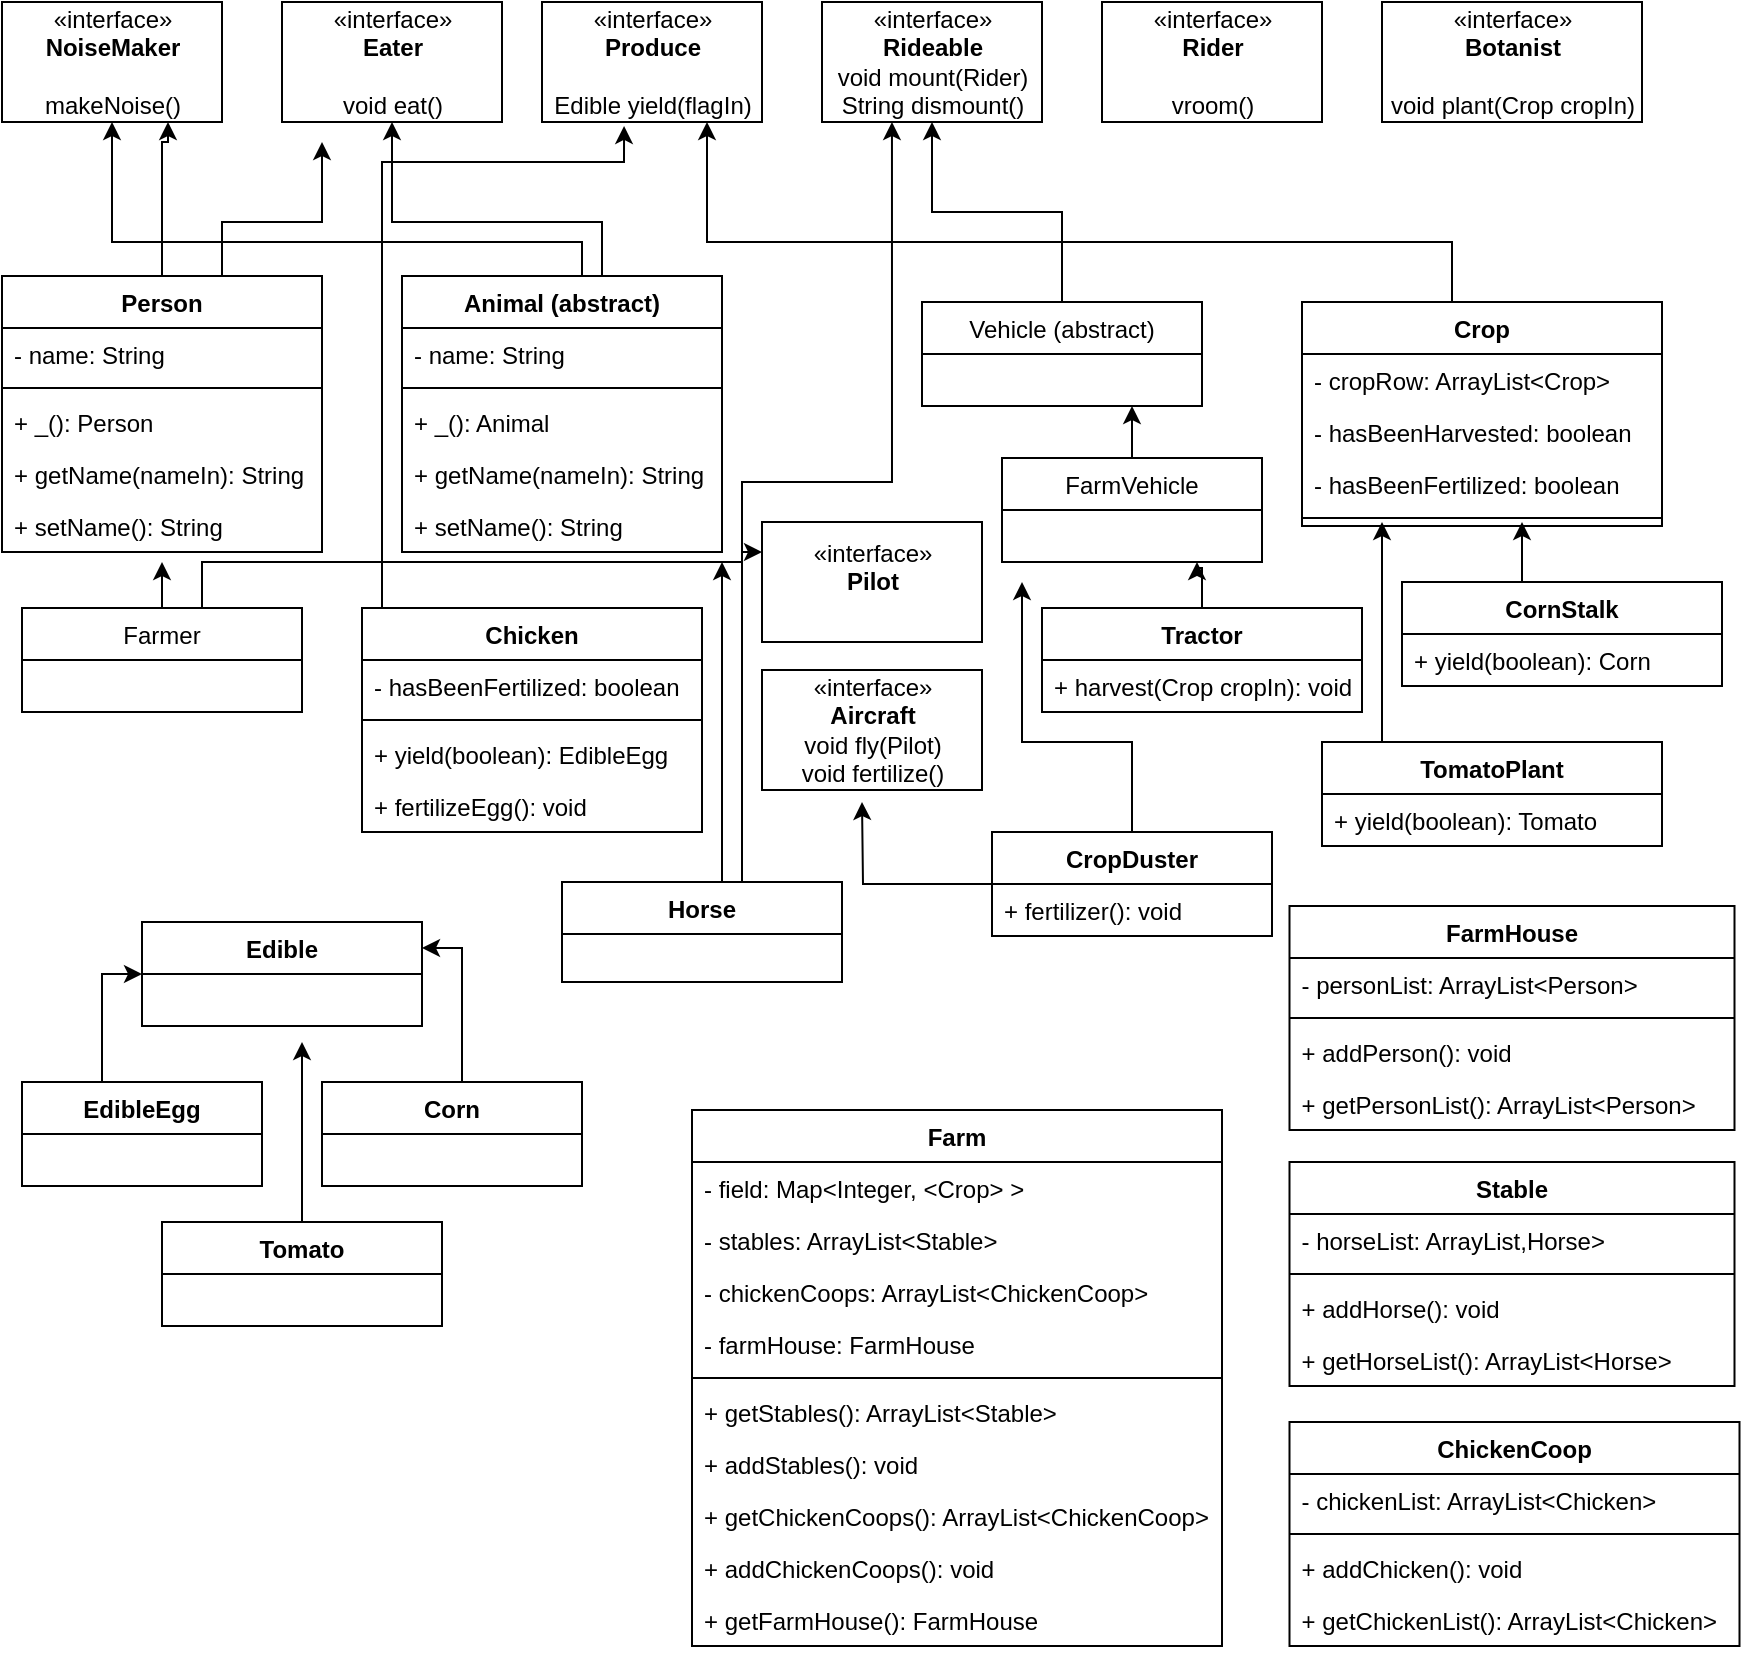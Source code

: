 <mxfile version="13.9.9" type="device"><diagram id="0Mg_Lza8tiO-wCls5TtO" name="Page-1"><mxGraphModel dx="1092" dy="494" grid="1" gridSize="10" guides="1" tooltips="1" connect="1" arrows="1" fold="1" page="1" pageScale="1" pageWidth="1100" pageHeight="850" math="0" shadow="0"><root><mxCell id="0"/><mxCell id="1" parent="0"/><mxCell id="b4pGJLB0ckjW3BiLZAQi-1" value="«interface»&lt;br&gt;&lt;b&gt;NoiseMaker&lt;/b&gt;&lt;br&gt;&lt;br&gt;makeNoise()" style="html=1;" parent="1" vertex="1"><mxGeometry x="20" y="10" width="110" height="60" as="geometry"/></mxCell><mxCell id="b4pGJLB0ckjW3BiLZAQi-2" value="«interface»&lt;br&gt;&lt;b&gt;Eater&lt;/b&gt;&lt;br&gt;&lt;br&gt;void eat()" style="html=1;" parent="1" vertex="1"><mxGeometry x="160" y="10" width="110" height="60" as="geometry"/></mxCell><mxCell id="b4pGJLB0ckjW3BiLZAQi-3" value="«interface»&lt;br&gt;&lt;b&gt;Produce&lt;/b&gt;&lt;br&gt;&lt;br&gt;Edible yield(flagIn)" style="html=1;" parent="1" vertex="1"><mxGeometry x="290" y="10" width="110" height="60" as="geometry"/></mxCell><mxCell id="b4pGJLB0ckjW3BiLZAQi-4" value="«interface»&lt;br&gt;&lt;b&gt;Rideable&lt;/b&gt;&lt;br&gt;void mount(Rider)&lt;br&gt;String dismount()" style="html=1;" parent="1" vertex="1"><mxGeometry x="430" y="10" width="110" height="60" as="geometry"/></mxCell><mxCell id="b4pGJLB0ckjW3BiLZAQi-5" value="«interface»&lt;br&gt;&lt;b&gt;Rider&lt;/b&gt;&lt;br&gt;&lt;br&gt;vroom()" style="html=1;" parent="1" vertex="1"><mxGeometry x="570" y="10" width="110" height="60" as="geometry"/></mxCell><mxCell id="b4pGJLB0ckjW3BiLZAQi-6" value="«interface»&lt;br&gt;&lt;b&gt;Botanist&lt;/b&gt;&lt;br&gt;&lt;br&gt;void plant(Crop cropIn)" style="html=1;" parent="1" vertex="1"><mxGeometry x="710" y="10" width="130" height="60" as="geometry"/></mxCell><mxCell id="b4pGJLB0ckjW3BiLZAQi-7" value="«interface»&lt;br&gt;&lt;b&gt;Aircraft&lt;/b&gt;&lt;br&gt;void fly(Pilot)&lt;br&gt;void fertilize()" style="html=1;" parent="1" vertex="1"><mxGeometry x="400" y="344" width="110" height="60" as="geometry"/></mxCell><mxCell id="b4pGJLB0ckjW3BiLZAQi-20" style="edgeStyle=orthogonalEdgeStyle;rounded=0;orthogonalLoop=1;jettySize=auto;html=1;" parent="1" edge="1"><mxGeometry relative="1" as="geometry"><mxPoint x="100" y="160" as="sourcePoint"/><mxPoint x="103" y="70" as="targetPoint"/><Array as="points"><mxPoint x="100" y="80"/><mxPoint x="103" y="80"/></Array></mxGeometry></mxCell><mxCell id="b4pGJLB0ckjW3BiLZAQi-96" style="edgeStyle=orthogonalEdgeStyle;rounded=0;orthogonalLoop=1;jettySize=auto;html=1;" parent="1" edge="1"><mxGeometry relative="1" as="geometry"><mxPoint x="180" y="80" as="targetPoint"/><Array as="points"><mxPoint x="130" y="120"/><mxPoint x="180" y="120"/></Array><mxPoint x="130" y="160" as="sourcePoint"/></mxGeometry></mxCell><mxCell id="b4pGJLB0ckjW3BiLZAQi-22" style="edgeStyle=orthogonalEdgeStyle;rounded=0;orthogonalLoop=1;jettySize=auto;html=1;exitX=0.5;exitY=0;exitDx=0;exitDy=0;" parent="1" target="b4pGJLB0ckjW3BiLZAQi-1" edge="1"><mxGeometry relative="1" as="geometry"><Array as="points"><mxPoint x="310" y="160"/><mxPoint x="310" y="130"/><mxPoint x="75" y="130"/></Array><mxPoint x="330" y="160" as="sourcePoint"/></mxGeometry></mxCell><mxCell id="b4pGJLB0ckjW3BiLZAQi-24" style="edgeStyle=orthogonalEdgeStyle;rounded=0;orthogonalLoop=1;jettySize=auto;html=1;entryX=0.5;entryY=1;entryDx=0;entryDy=0;" parent="1" source="b4pGJLB0ckjW3BiLZAQi-16" target="b4pGJLB0ckjW3BiLZAQi-4" edge="1"><mxGeometry relative="1" as="geometry"/></mxCell><mxCell id="b4pGJLB0ckjW3BiLZAQi-16" value="Vehicle (abstract)" style="swimlane;fontStyle=0;childLayout=stackLayout;horizontal=1;startSize=26;fillColor=none;horizontalStack=0;resizeParent=1;resizeParentMax=0;resizeLast=0;collapsible=1;marginBottom=0;" parent="1" vertex="1"><mxGeometry x="480" y="160" width="140" height="52" as="geometry"/></mxCell><mxCell id="4EZ-GAXbyFHHkjE69YMU-43" style="edgeStyle=orthogonalEdgeStyle;rounded=0;orthogonalLoop=1;jettySize=auto;html=1;entryX=0;entryY=0.25;entryDx=0;entryDy=0;" parent="1" source="b4pGJLB0ckjW3BiLZAQi-25" target="WfOGPyc60SzLyAlYB2AX-4" edge="1"><mxGeometry relative="1" as="geometry"><Array as="points"><mxPoint x="120" y="290"/><mxPoint x="390" y="290"/><mxPoint x="390" y="285"/></Array></mxGeometry></mxCell><mxCell id="4EZ-GAXbyFHHkjE69YMU-51" style="edgeStyle=orthogonalEdgeStyle;rounded=0;orthogonalLoop=1;jettySize=auto;html=1;" parent="1" source="b4pGJLB0ckjW3BiLZAQi-25" edge="1"><mxGeometry relative="1" as="geometry"><mxPoint x="100" y="290" as="targetPoint"/></mxGeometry></mxCell><mxCell id="b4pGJLB0ckjW3BiLZAQi-25" value="Farmer" style="swimlane;fontStyle=0;childLayout=stackLayout;horizontal=1;startSize=26;fillColor=none;horizontalStack=0;resizeParent=1;resizeParentMax=0;resizeLast=0;collapsible=1;marginBottom=0;" parent="1" vertex="1"><mxGeometry x="30" y="313" width="140" height="52" as="geometry"/></mxCell><mxCell id="b4pGJLB0ckjW3BiLZAQi-76" style="edgeStyle=orthogonalEdgeStyle;rounded=0;orthogonalLoop=1;jettySize=auto;html=1;entryX=0.318;entryY=1;entryDx=0;entryDy=0;entryPerimeter=0;" parent="1" source="b4pGJLB0ckjW3BiLZAQi-34" target="b4pGJLB0ckjW3BiLZAQi-4" edge="1"><mxGeometry relative="1" as="geometry"><Array as="points"><mxPoint x="390" y="250"/><mxPoint x="465" y="250"/></Array></mxGeometry></mxCell><mxCell id="4EZ-GAXbyFHHkjE69YMU-42" style="edgeStyle=orthogonalEdgeStyle;rounded=0;orthogonalLoop=1;jettySize=auto;html=1;" parent="1" source="b4pGJLB0ckjW3BiLZAQi-34" edge="1"><mxGeometry relative="1" as="geometry"><mxPoint x="380" y="290" as="targetPoint"/><Array as="points"><mxPoint x="380" y="290"/></Array></mxGeometry></mxCell><mxCell id="b4pGJLB0ckjW3BiLZAQi-34" value="Horse" style="swimlane;fontStyle=1;childLayout=stackLayout;horizontal=1;startSize=26;fillColor=none;horizontalStack=0;resizeParent=1;resizeParentMax=0;resizeLast=0;collapsible=1;marginBottom=0;" parent="1" vertex="1"><mxGeometry x="300" y="450" width="140" height="50" as="geometry"/></mxCell><mxCell id="WfOGPyc60SzLyAlYB2AX-39" style="edgeStyle=orthogonalEdgeStyle;rounded=0;orthogonalLoop=1;jettySize=auto;html=1;entryX=0.75;entryY=1;entryDx=0;entryDy=0;" parent="1" source="b4pGJLB0ckjW3BiLZAQi-40" target="b4pGJLB0ckjW3BiLZAQi-16" edge="1"><mxGeometry relative="1" as="geometry"/></mxCell><mxCell id="b4pGJLB0ckjW3BiLZAQi-40" value="FarmVehicle" style="swimlane;fontStyle=0;childLayout=stackLayout;horizontal=1;startSize=26;fillColor=none;horizontalStack=0;resizeParent=1;resizeParentMax=0;resizeLast=0;collapsible=1;marginBottom=0;" parent="1" vertex="1"><mxGeometry x="520" y="238" width="130" height="52" as="geometry"/></mxCell><mxCell id="WfOGPyc60SzLyAlYB2AX-94" style="edgeStyle=orthogonalEdgeStyle;rounded=0;orthogonalLoop=1;jettySize=auto;html=1;entryX=0.75;entryY=1;entryDx=0;entryDy=0;" parent="1" source="b4pGJLB0ckjW3BiLZAQi-45" target="b4pGJLB0ckjW3BiLZAQi-40" edge="1"><mxGeometry relative="1" as="geometry"/></mxCell><mxCell id="b4pGJLB0ckjW3BiLZAQi-45" value="Tractor" style="swimlane;fontStyle=1;childLayout=stackLayout;horizontal=1;startSize=26;fillColor=none;horizontalStack=0;resizeParent=1;resizeParentMax=0;resizeLast=0;collapsible=1;marginBottom=0;" parent="1" vertex="1"><mxGeometry x="540" y="313" width="160" height="52" as="geometry"/></mxCell><mxCell id="b4pGJLB0ckjW3BiLZAQi-47" value="+ harvest(Crop cropIn): void" style="text;strokeColor=none;fillColor=none;align=left;verticalAlign=top;spacingLeft=4;spacingRight=4;overflow=hidden;rotatable=0;points=[[0,0.5],[1,0.5]];portConstraint=eastwest;" parent="b4pGJLB0ckjW3BiLZAQi-45" vertex="1"><mxGeometry y="26" width="160" height="26" as="geometry"/></mxCell><mxCell id="WfOGPyc60SzLyAlYB2AX-6" style="edgeStyle=orthogonalEdgeStyle;rounded=0;orthogonalLoop=1;jettySize=auto;html=1;" parent="1" source="b4pGJLB0ckjW3BiLZAQi-49" edge="1"><mxGeometry relative="1" as="geometry"><mxPoint x="450" y="410" as="targetPoint"/></mxGeometry></mxCell><mxCell id="WfOGPyc60SzLyAlYB2AX-93" style="edgeStyle=orthogonalEdgeStyle;rounded=0;orthogonalLoop=1;jettySize=auto;html=1;" parent="1" source="b4pGJLB0ckjW3BiLZAQi-49" edge="1"><mxGeometry relative="1" as="geometry"><mxPoint x="530" y="300" as="targetPoint"/><Array as="points"><mxPoint x="585" y="380"/><mxPoint x="530" y="380"/></Array></mxGeometry></mxCell><mxCell id="b4pGJLB0ckjW3BiLZAQi-49" value="CropDuster" style="swimlane;fontStyle=1;childLayout=stackLayout;horizontal=1;startSize=26;fillColor=none;horizontalStack=0;resizeParent=1;resizeParentMax=0;resizeLast=0;collapsible=1;marginBottom=0;" parent="1" vertex="1"><mxGeometry x="515" y="425" width="140" height="52" as="geometry"/></mxCell><mxCell id="b4pGJLB0ckjW3BiLZAQi-51" value="+ fertilizer(): void" style="text;strokeColor=none;fillColor=none;align=left;verticalAlign=top;spacingLeft=4;spacingRight=4;overflow=hidden;rotatable=0;points=[[0,0.5],[1,0.5]];portConstraint=eastwest;" parent="b4pGJLB0ckjW3BiLZAQi-49" vertex="1"><mxGeometry y="26" width="140" height="26" as="geometry"/></mxCell><mxCell id="b4pGJLB0ckjW3BiLZAQi-88" style="edgeStyle=orthogonalEdgeStyle;rounded=0;orthogonalLoop=1;jettySize=auto;html=1;entryX=0.75;entryY=1;entryDx=0;entryDy=0;" parent="1" target="b4pGJLB0ckjW3BiLZAQi-3" edge="1"><mxGeometry relative="1" as="geometry"><Array as="points"><mxPoint x="745" y="130"/><mxPoint x="373" y="130"/></Array><mxPoint x="745" y="160" as="sourcePoint"/></mxGeometry></mxCell><mxCell id="b4pGJLB0ckjW3BiLZAQi-95" style="edgeStyle=orthogonalEdgeStyle;rounded=0;orthogonalLoop=1;jettySize=auto;html=1;" parent="1" source="b4pGJLB0ckjW3BiLZAQi-60" edge="1"><mxGeometry relative="1" as="geometry"><mxPoint x="780" y="270" as="targetPoint"/><Array as="points"><mxPoint x="780" y="290"/><mxPoint x="780" y="290"/></Array></mxGeometry></mxCell><mxCell id="b4pGJLB0ckjW3BiLZAQi-60" value="CornStalk" style="swimlane;fontStyle=1;childLayout=stackLayout;horizontal=1;startSize=26;fillColor=none;horizontalStack=0;resizeParent=1;resizeParentMax=0;resizeLast=0;collapsible=1;marginBottom=0;" parent="1" vertex="1"><mxGeometry x="720" y="300" width="160" height="52" as="geometry"/></mxCell><mxCell id="b4pGJLB0ckjW3BiLZAQi-63" value="+ yield(boolean): Corn" style="text;strokeColor=none;fillColor=none;align=left;verticalAlign=top;spacingLeft=4;spacingRight=4;overflow=hidden;rotatable=0;points=[[0,0.5],[1,0.5]];portConstraint=eastwest;" parent="b4pGJLB0ckjW3BiLZAQi-60" vertex="1"><mxGeometry y="26" width="160" height="26" as="geometry"/></mxCell><mxCell id="WfOGPyc60SzLyAlYB2AX-43" style="edgeStyle=orthogonalEdgeStyle;rounded=0;orthogonalLoop=1;jettySize=auto;html=1;" parent="1" source="b4pGJLB0ckjW3BiLZAQi-64" edge="1"><mxGeometry relative="1" as="geometry"><mxPoint x="710" y="270" as="targetPoint"/><Array as="points"><mxPoint x="710" y="360"/><mxPoint x="710" y="360"/></Array></mxGeometry></mxCell><mxCell id="b4pGJLB0ckjW3BiLZAQi-64" value="TomatoPlant" style="swimlane;fontStyle=1;childLayout=stackLayout;horizontal=1;startSize=26;fillColor=none;horizontalStack=0;resizeParent=1;resizeParentMax=0;resizeLast=0;collapsible=1;marginBottom=0;" parent="1" vertex="1"><mxGeometry x="680" y="380" width="170" height="52" as="geometry"/></mxCell><mxCell id="b4pGJLB0ckjW3BiLZAQi-67" value="+ yield(boolean): Tomato" style="text;strokeColor=none;fillColor=none;align=left;verticalAlign=top;spacingLeft=4;spacingRight=4;overflow=hidden;rotatable=0;points=[[0,0.5],[1,0.5]];portConstraint=eastwest;" parent="b4pGJLB0ckjW3BiLZAQi-64" vertex="1"><mxGeometry y="26" width="170" height="26" as="geometry"/></mxCell><mxCell id="WfOGPyc60SzLyAlYB2AX-4" value="«interface»&lt;br&gt;&lt;b&gt;Pilot&lt;br&gt;&lt;/b&gt;&lt;br&gt;" style="html=1;" parent="1" vertex="1"><mxGeometry x="400" y="270" width="110" height="60" as="geometry"/></mxCell><mxCell id="WfOGPyc60SzLyAlYB2AX-18" value="Edible" style="swimlane;fontStyle=1;childLayout=stackLayout;horizontal=1;startSize=26;fillColor=none;horizontalStack=0;resizeParent=1;resizeParentMax=0;resizeLast=0;collapsible=1;marginBottom=0;" parent="1" vertex="1"><mxGeometry x="90" y="470" width="140" height="52" as="geometry"/></mxCell><mxCell id="WfOGPyc60SzLyAlYB2AX-47" style="edgeStyle=orthogonalEdgeStyle;rounded=0;orthogonalLoop=1;jettySize=auto;html=1;entryX=0;entryY=0.5;entryDx=0;entryDy=0;" parent="1" source="WfOGPyc60SzLyAlYB2AX-22" target="WfOGPyc60SzLyAlYB2AX-18" edge="1"><mxGeometry relative="1" as="geometry"><Array as="points"><mxPoint x="70" y="496"/></Array></mxGeometry></mxCell><mxCell id="WfOGPyc60SzLyAlYB2AX-22" value="EdibleEgg" style="swimlane;fontStyle=1;childLayout=stackLayout;horizontal=1;startSize=26;fillColor=none;horizontalStack=0;resizeParent=1;resizeParentMax=0;resizeLast=0;collapsible=1;marginBottom=0;" parent="1" vertex="1"><mxGeometry x="30" y="550" width="120" height="52" as="geometry"/></mxCell><mxCell id="WfOGPyc60SzLyAlYB2AX-48" style="edgeStyle=orthogonalEdgeStyle;rounded=0;orthogonalLoop=1;jettySize=auto;html=1;entryX=1;entryY=0.25;entryDx=0;entryDy=0;" parent="1" source="WfOGPyc60SzLyAlYB2AX-26" target="WfOGPyc60SzLyAlYB2AX-18" edge="1"><mxGeometry relative="1" as="geometry"><Array as="points"><mxPoint x="250" y="483"/></Array></mxGeometry></mxCell><mxCell id="WfOGPyc60SzLyAlYB2AX-26" value="Corn" style="swimlane;fontStyle=1;childLayout=stackLayout;horizontal=1;startSize=26;fillColor=none;horizontalStack=0;resizeParent=1;resizeParentMax=0;resizeLast=0;collapsible=1;marginBottom=0;" parent="1" vertex="1"><mxGeometry x="180" y="550" width="130" height="52" as="geometry"/></mxCell><mxCell id="WfOGPyc60SzLyAlYB2AX-46" style="edgeStyle=orthogonalEdgeStyle;rounded=0;orthogonalLoop=1;jettySize=auto;html=1;" parent="1" source="WfOGPyc60SzLyAlYB2AX-30" edge="1"><mxGeometry relative="1" as="geometry"><mxPoint x="170" y="530" as="targetPoint"/><Array as="points"><mxPoint x="170" y="540"/><mxPoint x="170" y="540"/></Array></mxGeometry></mxCell><mxCell id="WfOGPyc60SzLyAlYB2AX-30" value="Tomato" style="swimlane;fontStyle=1;childLayout=stackLayout;horizontal=1;startSize=26;fillColor=none;horizontalStack=0;resizeParent=1;resizeParentMax=0;resizeLast=0;collapsible=1;marginBottom=0;" parent="1" vertex="1"><mxGeometry x="100" y="620" width="140" height="52" as="geometry"/></mxCell><mxCell id="WfOGPyc60SzLyAlYB2AX-58" value="Stable" style="swimlane;fontStyle=1;align=center;verticalAlign=top;childLayout=stackLayout;horizontal=1;startSize=26;horizontalStack=0;resizeParent=1;resizeParentMax=0;resizeLast=0;collapsible=1;marginBottom=0;" parent="1" vertex="1"><mxGeometry x="663.75" y="590" width="222.5" height="112" as="geometry"/></mxCell><mxCell id="WfOGPyc60SzLyAlYB2AX-59" value="- horseList: ArrayList,Horse&gt;" style="text;strokeColor=none;fillColor=none;align=left;verticalAlign=top;spacingLeft=4;spacingRight=4;overflow=hidden;rotatable=0;points=[[0,0.5],[1,0.5]];portConstraint=eastwest;" parent="WfOGPyc60SzLyAlYB2AX-58" vertex="1"><mxGeometry y="26" width="222.5" height="26" as="geometry"/></mxCell><mxCell id="WfOGPyc60SzLyAlYB2AX-60" value="" style="line;strokeWidth=1;fillColor=none;align=left;verticalAlign=middle;spacingTop=-1;spacingLeft=3;spacingRight=3;rotatable=0;labelPosition=right;points=[];portConstraint=eastwest;" parent="WfOGPyc60SzLyAlYB2AX-58" vertex="1"><mxGeometry y="52" width="222.5" height="8" as="geometry"/></mxCell><mxCell id="WfOGPyc60SzLyAlYB2AX-61" value="+ addHorse(): void" style="text;strokeColor=none;fillColor=none;align=left;verticalAlign=top;spacingLeft=4;spacingRight=4;overflow=hidden;rotatable=0;points=[[0,0.5],[1,0.5]];portConstraint=eastwest;" parent="WfOGPyc60SzLyAlYB2AX-58" vertex="1"><mxGeometry y="60" width="222.5" height="26" as="geometry"/></mxCell><mxCell id="WfOGPyc60SzLyAlYB2AX-66" value="+ getHorseList(): ArrayList&lt;Horse&gt;" style="text;strokeColor=none;fillColor=none;align=left;verticalAlign=top;spacingLeft=4;spacingRight=4;overflow=hidden;rotatable=0;points=[[0,0.5],[1,0.5]];portConstraint=eastwest;" parent="WfOGPyc60SzLyAlYB2AX-58" vertex="1"><mxGeometry y="86" width="222.5" height="26" as="geometry"/></mxCell><mxCell id="WfOGPyc60SzLyAlYB2AX-62" value="ChickenCoop" style="swimlane;fontStyle=1;align=center;verticalAlign=top;childLayout=stackLayout;horizontal=1;startSize=26;horizontalStack=0;resizeParent=1;resizeParentMax=0;resizeLast=0;collapsible=1;marginBottom=0;" parent="1" vertex="1"><mxGeometry x="663.75" y="720" width="225" height="112" as="geometry"/></mxCell><mxCell id="WfOGPyc60SzLyAlYB2AX-63" value="- chickenList: ArrayList&lt;Chicken&gt;" style="text;strokeColor=none;fillColor=none;align=left;verticalAlign=top;spacingLeft=4;spacingRight=4;overflow=hidden;rotatable=0;points=[[0,0.5],[1,0.5]];portConstraint=eastwest;" parent="WfOGPyc60SzLyAlYB2AX-62" vertex="1"><mxGeometry y="26" width="225" height="26" as="geometry"/></mxCell><mxCell id="WfOGPyc60SzLyAlYB2AX-64" value="" style="line;strokeWidth=1;fillColor=none;align=left;verticalAlign=middle;spacingTop=-1;spacingLeft=3;spacingRight=3;rotatable=0;labelPosition=right;points=[];portConstraint=eastwest;" parent="WfOGPyc60SzLyAlYB2AX-62" vertex="1"><mxGeometry y="52" width="225" height="8" as="geometry"/></mxCell><mxCell id="WfOGPyc60SzLyAlYB2AX-65" value="+ addChicken(): void" style="text;strokeColor=none;fillColor=none;align=left;verticalAlign=top;spacingLeft=4;spacingRight=4;overflow=hidden;rotatable=0;points=[[0,0.5],[1,0.5]];portConstraint=eastwest;" parent="WfOGPyc60SzLyAlYB2AX-62" vertex="1"><mxGeometry y="60" width="225" height="26" as="geometry"/></mxCell><mxCell id="WfOGPyc60SzLyAlYB2AX-67" value="+ getChickenList(): ArrayList&lt;Chicken&gt;" style="text;strokeColor=none;fillColor=none;align=left;verticalAlign=top;spacingLeft=4;spacingRight=4;overflow=hidden;rotatable=0;points=[[0,0.5],[1,0.5]];portConstraint=eastwest;" parent="WfOGPyc60SzLyAlYB2AX-62" vertex="1"><mxGeometry y="86" width="225" height="26" as="geometry"/></mxCell><mxCell id="WfOGPyc60SzLyAlYB2AX-68" value="FarmHouse" style="swimlane;fontStyle=1;align=center;verticalAlign=top;childLayout=stackLayout;horizontal=1;startSize=26;horizontalStack=0;resizeParent=1;resizeParentMax=0;resizeLast=0;collapsible=1;marginBottom=0;" parent="1" vertex="1"><mxGeometry x="663.75" y="462" width="222.5" height="112" as="geometry"/></mxCell><mxCell id="WfOGPyc60SzLyAlYB2AX-69" value="- personList: ArrayList&lt;Person&gt;" style="text;strokeColor=none;fillColor=none;align=left;verticalAlign=top;spacingLeft=4;spacingRight=4;overflow=hidden;rotatable=0;points=[[0,0.5],[1,0.5]];portConstraint=eastwest;" parent="WfOGPyc60SzLyAlYB2AX-68" vertex="1"><mxGeometry y="26" width="222.5" height="26" as="geometry"/></mxCell><mxCell id="WfOGPyc60SzLyAlYB2AX-70" value="" style="line;strokeWidth=1;fillColor=none;align=left;verticalAlign=middle;spacingTop=-1;spacingLeft=3;spacingRight=3;rotatable=0;labelPosition=right;points=[];portConstraint=eastwest;" parent="WfOGPyc60SzLyAlYB2AX-68" vertex="1"><mxGeometry y="52" width="222.5" height="8" as="geometry"/></mxCell><mxCell id="WfOGPyc60SzLyAlYB2AX-71" value="+ addPerson(): void" style="text;strokeColor=none;fillColor=none;align=left;verticalAlign=top;spacingLeft=4;spacingRight=4;overflow=hidden;rotatable=0;points=[[0,0.5],[1,0.5]];portConstraint=eastwest;" parent="WfOGPyc60SzLyAlYB2AX-68" vertex="1"><mxGeometry y="60" width="222.5" height="26" as="geometry"/></mxCell><mxCell id="WfOGPyc60SzLyAlYB2AX-72" value="+ getPersonList(): ArrayList&lt;Person&gt;" style="text;strokeColor=none;fillColor=none;align=left;verticalAlign=top;spacingLeft=4;spacingRight=4;overflow=hidden;rotatable=0;points=[[0,0.5],[1,0.5]];portConstraint=eastwest;" parent="WfOGPyc60SzLyAlYB2AX-68" vertex="1"><mxGeometry y="86" width="222.5" height="26" as="geometry"/></mxCell><mxCell id="4EZ-GAXbyFHHkjE69YMU-1" value="Farm" style="swimlane;fontStyle=1;align=center;verticalAlign=top;childLayout=stackLayout;horizontal=1;startSize=26;horizontalStack=0;resizeParent=1;resizeParentMax=0;resizeLast=0;collapsible=1;marginBottom=0;" parent="1" vertex="1"><mxGeometry x="365" y="564" width="265" height="268" as="geometry"/></mxCell><mxCell id="4EZ-GAXbyFHHkjE69YMU-2" value="- field: Map&lt;Integer, &lt;Crop&gt; &gt;" style="text;strokeColor=none;fillColor=none;align=left;verticalAlign=top;spacingLeft=4;spacingRight=4;overflow=hidden;rotatable=0;points=[[0,0.5],[1,0.5]];portConstraint=eastwest;" parent="4EZ-GAXbyFHHkjE69YMU-1" vertex="1"><mxGeometry y="26" width="265" height="26" as="geometry"/></mxCell><mxCell id="4EZ-GAXbyFHHkjE69YMU-6" value="- stables: ArrayList&lt;Stable&gt;" style="text;strokeColor=none;fillColor=none;align=left;verticalAlign=top;spacingLeft=4;spacingRight=4;overflow=hidden;rotatable=0;points=[[0,0.5],[1,0.5]];portConstraint=eastwest;" parent="4EZ-GAXbyFHHkjE69YMU-1" vertex="1"><mxGeometry y="52" width="265" height="26" as="geometry"/></mxCell><mxCell id="4EZ-GAXbyFHHkjE69YMU-7" value="- chickenCoops: ArrayList&lt;ChickenCoop&gt;" style="text;strokeColor=none;fillColor=none;align=left;verticalAlign=top;spacingLeft=4;spacingRight=4;overflow=hidden;rotatable=0;points=[[0,0.5],[1,0.5]];portConstraint=eastwest;" parent="4EZ-GAXbyFHHkjE69YMU-1" vertex="1"><mxGeometry y="78" width="265" height="26" as="geometry"/></mxCell><mxCell id="4EZ-GAXbyFHHkjE69YMU-8" value="- farmHouse: FarmHouse" style="text;strokeColor=none;fillColor=none;align=left;verticalAlign=top;spacingLeft=4;spacingRight=4;overflow=hidden;rotatable=0;points=[[0,0.5],[1,0.5]];portConstraint=eastwest;" parent="4EZ-GAXbyFHHkjE69YMU-1" vertex="1"><mxGeometry y="104" width="265" height="26" as="geometry"/></mxCell><mxCell id="4EZ-GAXbyFHHkjE69YMU-3" value="" style="line;strokeWidth=1;fillColor=none;align=left;verticalAlign=middle;spacingTop=-1;spacingLeft=3;spacingRight=3;rotatable=0;labelPosition=right;points=[];portConstraint=eastwest;" parent="4EZ-GAXbyFHHkjE69YMU-1" vertex="1"><mxGeometry y="130" width="265" height="8" as="geometry"/></mxCell><mxCell id="4EZ-GAXbyFHHkjE69YMU-4" value="+ getStables(): ArrayList&lt;Stable&gt;" style="text;strokeColor=none;fillColor=none;align=left;verticalAlign=top;spacingLeft=4;spacingRight=4;overflow=hidden;rotatable=0;points=[[0,0.5],[1,0.5]];portConstraint=eastwest;" parent="4EZ-GAXbyFHHkjE69YMU-1" vertex="1"><mxGeometry y="138" width="265" height="26" as="geometry"/></mxCell><mxCell id="4EZ-GAXbyFHHkjE69YMU-9" value="+ addStables(): void" style="text;strokeColor=none;fillColor=none;align=left;verticalAlign=top;spacingLeft=4;spacingRight=4;overflow=hidden;rotatable=0;points=[[0,0.5],[1,0.5]];portConstraint=eastwest;" parent="4EZ-GAXbyFHHkjE69YMU-1" vertex="1"><mxGeometry y="164" width="265" height="26" as="geometry"/></mxCell><mxCell id="4EZ-GAXbyFHHkjE69YMU-10" value="+ getChickenCoops(): ArrayList&lt;ChickenCoop&gt;" style="text;strokeColor=none;fillColor=none;align=left;verticalAlign=top;spacingLeft=4;spacingRight=4;overflow=hidden;rotatable=0;points=[[0,0.5],[1,0.5]];portConstraint=eastwest;" parent="4EZ-GAXbyFHHkjE69YMU-1" vertex="1"><mxGeometry y="190" width="265" height="26" as="geometry"/></mxCell><mxCell id="4EZ-GAXbyFHHkjE69YMU-11" value="+ addChickenCoops(): void" style="text;strokeColor=none;fillColor=none;align=left;verticalAlign=top;spacingLeft=4;spacingRight=4;overflow=hidden;rotatable=0;points=[[0,0.5],[1,0.5]];portConstraint=eastwest;" parent="4EZ-GAXbyFHHkjE69YMU-1" vertex="1"><mxGeometry y="216" width="265" height="26" as="geometry"/></mxCell><mxCell id="4EZ-GAXbyFHHkjE69YMU-12" value="+ getFarmHouse(): FarmHouse" style="text;strokeColor=none;fillColor=none;align=left;verticalAlign=top;spacingLeft=4;spacingRight=4;overflow=hidden;rotatable=0;points=[[0,0.5],[1,0.5]];portConstraint=eastwest;" parent="4EZ-GAXbyFHHkjE69YMU-1" vertex="1"><mxGeometry y="242" width="265" height="26" as="geometry"/></mxCell><mxCell id="4EZ-GAXbyFHHkjE69YMU-13" value="Crop" style="swimlane;fontStyle=1;align=center;verticalAlign=top;childLayout=stackLayout;horizontal=1;startSize=26;horizontalStack=0;resizeParent=1;resizeParentMax=0;resizeLast=0;collapsible=1;marginBottom=0;" parent="1" vertex="1"><mxGeometry x="670" y="160" width="180" height="112" as="geometry"/></mxCell><mxCell id="4EZ-GAXbyFHHkjE69YMU-14" value="- cropRow: ArrayList&lt;Crop&gt;" style="text;strokeColor=none;fillColor=none;align=left;verticalAlign=top;spacingLeft=4;spacingRight=4;overflow=hidden;rotatable=0;points=[[0,0.5],[1,0.5]];portConstraint=eastwest;" parent="4EZ-GAXbyFHHkjE69YMU-13" vertex="1"><mxGeometry y="26" width="180" height="26" as="geometry"/></mxCell><mxCell id="4EZ-GAXbyFHHkjE69YMU-17" value="- hasBeenHarvested: boolean" style="text;strokeColor=none;fillColor=none;align=left;verticalAlign=top;spacingLeft=4;spacingRight=4;overflow=hidden;rotatable=0;points=[[0,0.5],[1,0.5]];portConstraint=eastwest;" parent="4EZ-GAXbyFHHkjE69YMU-13" vertex="1"><mxGeometry y="52" width="180" height="26" as="geometry"/></mxCell><mxCell id="4EZ-GAXbyFHHkjE69YMU-18" value="- hasBeenFertilized: boolean" style="text;strokeColor=none;fillColor=none;align=left;verticalAlign=top;spacingLeft=4;spacingRight=4;overflow=hidden;rotatable=0;points=[[0,0.5],[1,0.5]];portConstraint=eastwest;" parent="4EZ-GAXbyFHHkjE69YMU-13" vertex="1"><mxGeometry y="78" width="180" height="26" as="geometry"/></mxCell><mxCell id="4EZ-GAXbyFHHkjE69YMU-15" value="" style="line;strokeWidth=1;fillColor=none;align=left;verticalAlign=middle;spacingTop=-1;spacingLeft=3;spacingRight=3;rotatable=0;labelPosition=right;points=[];portConstraint=eastwest;" parent="4EZ-GAXbyFHHkjE69YMU-13" vertex="1"><mxGeometry y="104" width="180" height="8" as="geometry"/></mxCell><mxCell id="4EZ-GAXbyFHHkjE69YMU-30" style="edgeStyle=orthogonalEdgeStyle;rounded=0;orthogonalLoop=1;jettySize=auto;html=1;entryX=0.5;entryY=1;entryDx=0;entryDy=0;" parent="1" source="4EZ-GAXbyFHHkjE69YMU-25" target="b4pGJLB0ckjW3BiLZAQi-2" edge="1"><mxGeometry relative="1" as="geometry"><Array as="points"><mxPoint x="320" y="120"/><mxPoint x="215" y="120"/></Array></mxGeometry></mxCell><mxCell id="4EZ-GAXbyFHHkjE69YMU-25" value="Animal (abstract)" style="swimlane;fontStyle=1;align=center;verticalAlign=top;childLayout=stackLayout;horizontal=1;startSize=26;horizontalStack=0;resizeParent=1;resizeParentMax=0;resizeLast=0;collapsible=1;marginBottom=0;" parent="1" vertex="1"><mxGeometry x="220" y="147" width="160" height="138" as="geometry"/></mxCell><mxCell id="4EZ-GAXbyFHHkjE69YMU-26" value="- name: String" style="text;strokeColor=none;fillColor=none;align=left;verticalAlign=top;spacingLeft=4;spacingRight=4;overflow=hidden;rotatable=0;points=[[0,0.5],[1,0.5]];portConstraint=eastwest;" parent="4EZ-GAXbyFHHkjE69YMU-25" vertex="1"><mxGeometry y="26" width="160" height="26" as="geometry"/></mxCell><mxCell id="4EZ-GAXbyFHHkjE69YMU-27" value="" style="line;strokeWidth=1;fillColor=none;align=left;verticalAlign=middle;spacingTop=-1;spacingLeft=3;spacingRight=3;rotatable=0;labelPosition=right;points=[];portConstraint=eastwest;" parent="4EZ-GAXbyFHHkjE69YMU-25" vertex="1"><mxGeometry y="52" width="160" height="8" as="geometry"/></mxCell><mxCell id="4EZ-GAXbyFHHkjE69YMU-28" value="+ _(): Animal" style="text;strokeColor=none;fillColor=none;align=left;verticalAlign=top;spacingLeft=4;spacingRight=4;overflow=hidden;rotatable=0;points=[[0,0.5],[1,0.5]];portConstraint=eastwest;" parent="4EZ-GAXbyFHHkjE69YMU-25" vertex="1"><mxGeometry y="60" width="160" height="26" as="geometry"/></mxCell><mxCell id="4EZ-GAXbyFHHkjE69YMU-37" value="+ getName(nameIn): String" style="text;strokeColor=none;fillColor=none;align=left;verticalAlign=top;spacingLeft=4;spacingRight=4;overflow=hidden;rotatable=0;points=[[0,0.5],[1,0.5]];portConstraint=eastwest;" parent="4EZ-GAXbyFHHkjE69YMU-25" vertex="1"><mxGeometry y="86" width="160" height="26" as="geometry"/></mxCell><mxCell id="4EZ-GAXbyFHHkjE69YMU-38" value="+ setName(): String" style="text;strokeColor=none;fillColor=none;align=left;verticalAlign=top;spacingLeft=4;spacingRight=4;overflow=hidden;rotatable=0;points=[[0,0.5],[1,0.5]];portConstraint=eastwest;" parent="4EZ-GAXbyFHHkjE69YMU-25" vertex="1"><mxGeometry y="112" width="160" height="26" as="geometry"/></mxCell><mxCell id="4EZ-GAXbyFHHkjE69YMU-41" style="edgeStyle=orthogonalEdgeStyle;rounded=0;orthogonalLoop=1;jettySize=auto;html=1;entryX=0.373;entryY=1.033;entryDx=0;entryDy=0;entryPerimeter=0;" parent="1" source="4EZ-GAXbyFHHkjE69YMU-31" target="b4pGJLB0ckjW3BiLZAQi-3" edge="1"><mxGeometry relative="1" as="geometry"><Array as="points"><mxPoint x="210" y="90"/><mxPoint x="331" y="90"/></Array></mxGeometry></mxCell><mxCell id="4EZ-GAXbyFHHkjE69YMU-31" value="Chicken" style="swimlane;fontStyle=1;align=center;verticalAlign=top;childLayout=stackLayout;horizontal=1;startSize=26;horizontalStack=0;resizeParent=1;resizeParentMax=0;resizeLast=0;collapsible=1;marginBottom=0;" parent="1" vertex="1"><mxGeometry x="200" y="313" width="170" height="112" as="geometry"/></mxCell><mxCell id="4EZ-GAXbyFHHkjE69YMU-32" value="- hasBeenFertilized: boolean" style="text;strokeColor=none;fillColor=none;align=left;verticalAlign=top;spacingLeft=4;spacingRight=4;overflow=hidden;rotatable=0;points=[[0,0.5],[1,0.5]];portConstraint=eastwest;" parent="4EZ-GAXbyFHHkjE69YMU-31" vertex="1"><mxGeometry y="26" width="170" height="26" as="geometry"/></mxCell><mxCell id="4EZ-GAXbyFHHkjE69YMU-33" value="" style="line;strokeWidth=1;fillColor=none;align=left;verticalAlign=middle;spacingTop=-1;spacingLeft=3;spacingRight=3;rotatable=0;labelPosition=right;points=[];portConstraint=eastwest;" parent="4EZ-GAXbyFHHkjE69YMU-31" vertex="1"><mxGeometry y="52" width="170" height="8" as="geometry"/></mxCell><mxCell id="4EZ-GAXbyFHHkjE69YMU-34" value="+ yield(boolean): EdibleEgg" style="text;strokeColor=none;fillColor=none;align=left;verticalAlign=top;spacingLeft=4;spacingRight=4;overflow=hidden;rotatable=0;points=[[0,0.5],[1,0.5]];portConstraint=eastwest;" parent="4EZ-GAXbyFHHkjE69YMU-31" vertex="1"><mxGeometry y="60" width="170" height="26" as="geometry"/></mxCell><mxCell id="4EZ-GAXbyFHHkjE69YMU-35" value="+ fertilizeEgg(): void" style="text;strokeColor=none;fillColor=none;align=left;verticalAlign=top;spacingLeft=4;spacingRight=4;overflow=hidden;rotatable=0;points=[[0,0.5],[1,0.5]];portConstraint=eastwest;" parent="4EZ-GAXbyFHHkjE69YMU-31" vertex="1"><mxGeometry y="86" width="170" height="26" as="geometry"/></mxCell><mxCell id="4EZ-GAXbyFHHkjE69YMU-44" value="Person" style="swimlane;fontStyle=1;align=center;verticalAlign=top;childLayout=stackLayout;horizontal=1;startSize=26;horizontalStack=0;resizeParent=1;resizeParentMax=0;resizeLast=0;collapsible=1;marginBottom=0;" parent="1" vertex="1"><mxGeometry x="20" y="147" width="160" height="138" as="geometry"/></mxCell><mxCell id="4EZ-GAXbyFHHkjE69YMU-45" value="- name: String" style="text;strokeColor=none;fillColor=none;align=left;verticalAlign=top;spacingLeft=4;spacingRight=4;overflow=hidden;rotatable=0;points=[[0,0.5],[1,0.5]];portConstraint=eastwest;" parent="4EZ-GAXbyFHHkjE69YMU-44" vertex="1"><mxGeometry y="26" width="160" height="26" as="geometry"/></mxCell><mxCell id="4EZ-GAXbyFHHkjE69YMU-46" value="" style="line;strokeWidth=1;fillColor=none;align=left;verticalAlign=middle;spacingTop=-1;spacingLeft=3;spacingRight=3;rotatable=0;labelPosition=right;points=[];portConstraint=eastwest;" parent="4EZ-GAXbyFHHkjE69YMU-44" vertex="1"><mxGeometry y="52" width="160" height="8" as="geometry"/></mxCell><mxCell id="4EZ-GAXbyFHHkjE69YMU-47" value="+ _(): Person" style="text;strokeColor=none;fillColor=none;align=left;verticalAlign=top;spacingLeft=4;spacingRight=4;overflow=hidden;rotatable=0;points=[[0,0.5],[1,0.5]];portConstraint=eastwest;" parent="4EZ-GAXbyFHHkjE69YMU-44" vertex="1"><mxGeometry y="60" width="160" height="26" as="geometry"/></mxCell><mxCell id="4EZ-GAXbyFHHkjE69YMU-48" value="+ getName(nameIn): String" style="text;strokeColor=none;fillColor=none;align=left;verticalAlign=top;spacingLeft=4;spacingRight=4;overflow=hidden;rotatable=0;points=[[0,0.5],[1,0.5]];portConstraint=eastwest;" parent="4EZ-GAXbyFHHkjE69YMU-44" vertex="1"><mxGeometry y="86" width="160" height="26" as="geometry"/></mxCell><mxCell id="4EZ-GAXbyFHHkjE69YMU-49" value="+ setName(): String" style="text;strokeColor=none;fillColor=none;align=left;verticalAlign=top;spacingLeft=4;spacingRight=4;overflow=hidden;rotatable=0;points=[[0,0.5],[1,0.5]];portConstraint=eastwest;" parent="4EZ-GAXbyFHHkjE69YMU-44" vertex="1"><mxGeometry y="112" width="160" height="26" as="geometry"/></mxCell></root></mxGraphModel></diagram></mxfile>